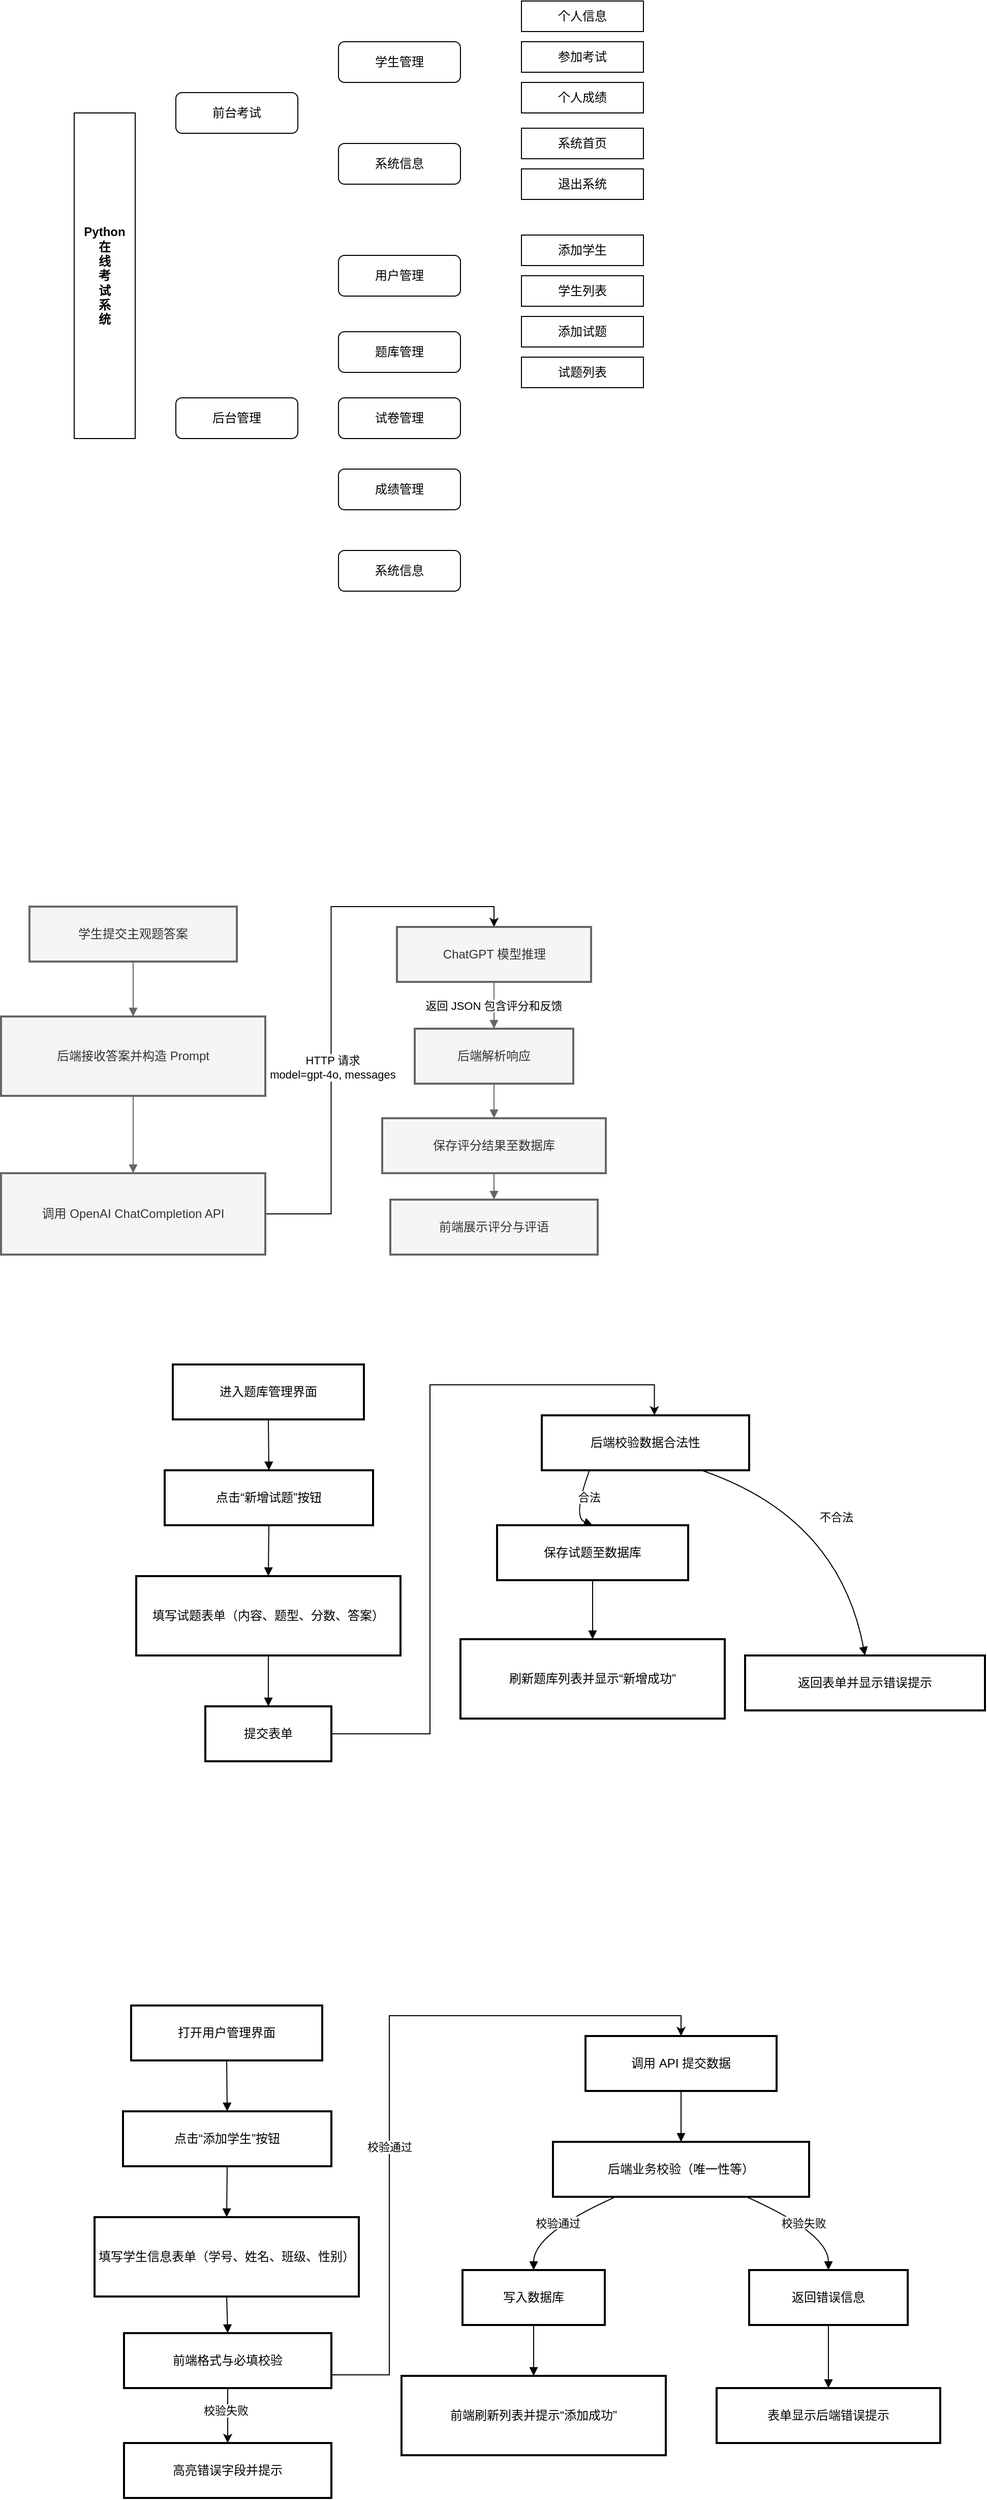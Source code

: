 <mxfile version="27.0.2">
  <diagram name="第 1 页" id="ENy3Z2RK6VqIjqDYn7DN">
    <mxGraphModel dx="1427" dy="733" grid="1" gridSize="10" guides="1" tooltips="1" connect="1" arrows="1" fold="1" page="1" pageScale="1" pageWidth="827" pageHeight="1169" math="0" shadow="0">
      <root>
        <mxCell id="0" />
        <mxCell id="1" parent="0" />
        <mxCell id="DVP2Ig8tw6q0hrwCIGzc-18" value="&lt;div&gt;&lt;b&gt;Python&lt;/b&gt;&lt;/div&gt;&lt;b&gt;在&lt;/b&gt;&lt;div&gt;&lt;b&gt;线&lt;/b&gt;&lt;/div&gt;&lt;div&gt;&lt;b&gt;考&lt;/b&gt;&lt;/div&gt;&lt;div&gt;&lt;b&gt;试&lt;/b&gt;&lt;/div&gt;&lt;div&gt;&lt;b&gt;系&lt;/b&gt;&lt;/div&gt;&lt;div&gt;&lt;b&gt;统&lt;/b&gt;&lt;/div&gt;" style="rounded=0;whiteSpace=wrap;html=1;" parent="1" vertex="1">
          <mxGeometry x="100" y="350" width="60" height="320" as="geometry" />
        </mxCell>
        <mxCell id="DVP2Ig8tw6q0hrwCIGzc-20" value="前台考试" style="rounded=1;whiteSpace=wrap;html=1;" parent="1" vertex="1">
          <mxGeometry x="200" y="330" width="120" height="40" as="geometry" />
        </mxCell>
        <mxCell id="DVP2Ig8tw6q0hrwCIGzc-22" value="后台管理" style="rounded=1;whiteSpace=wrap;html=1;" parent="1" vertex="1">
          <mxGeometry x="200" y="630" width="120" height="40" as="geometry" />
        </mxCell>
        <mxCell id="DVP2Ig8tw6q0hrwCIGzc-23" value="学生管理" style="rounded=1;whiteSpace=wrap;html=1;" parent="1" vertex="1">
          <mxGeometry x="360" y="280" width="120" height="40" as="geometry" />
        </mxCell>
        <mxCell id="DVP2Ig8tw6q0hrwCIGzc-24" value="用户管理" style="rounded=1;whiteSpace=wrap;html=1;" parent="1" vertex="1">
          <mxGeometry x="360" y="490" width="120" height="40" as="geometry" />
        </mxCell>
        <mxCell id="DVP2Ig8tw6q0hrwCIGzc-25" value="题库管理" style="rounded=1;whiteSpace=wrap;html=1;" parent="1" vertex="1">
          <mxGeometry x="360" y="565" width="120" height="40" as="geometry" />
        </mxCell>
        <mxCell id="DVP2Ig8tw6q0hrwCIGzc-26" value="试卷管理" style="rounded=1;whiteSpace=wrap;html=1;" parent="1" vertex="1">
          <mxGeometry x="360" y="630" width="120" height="40" as="geometry" />
        </mxCell>
        <mxCell id="DVP2Ig8tw6q0hrwCIGzc-27" value="成绩管理" style="rounded=1;whiteSpace=wrap;html=1;" parent="1" vertex="1">
          <mxGeometry x="360" y="700" width="120" height="40" as="geometry" />
        </mxCell>
        <mxCell id="DVP2Ig8tw6q0hrwCIGzc-28" value="系统信息" style="rounded=1;whiteSpace=wrap;html=1;" parent="1" vertex="1">
          <mxGeometry x="360" y="780" width="120" height="40" as="geometry" />
        </mxCell>
        <mxCell id="DVP2Ig8tw6q0hrwCIGzc-29" value="系统信息" style="rounded=1;whiteSpace=wrap;html=1;" parent="1" vertex="1">
          <mxGeometry x="360" y="380" width="120" height="40" as="geometry" />
        </mxCell>
        <mxCell id="DVP2Ig8tw6q0hrwCIGzc-36" value="个人信息" style="rounded=0;whiteSpace=wrap;html=1;" parent="1" vertex="1">
          <mxGeometry x="540" y="240" width="120" height="30" as="geometry" />
        </mxCell>
        <mxCell id="DVP2Ig8tw6q0hrwCIGzc-37" value="参加考试" style="rounded=0;whiteSpace=wrap;html=1;" parent="1" vertex="1">
          <mxGeometry x="540" y="280" width="120" height="30" as="geometry" />
        </mxCell>
        <mxCell id="DVP2Ig8tw6q0hrwCIGzc-38" value="个人成绩" style="rounded=0;whiteSpace=wrap;html=1;" parent="1" vertex="1">
          <mxGeometry x="540" y="320" width="120" height="30" as="geometry" />
        </mxCell>
        <mxCell id="DVP2Ig8tw6q0hrwCIGzc-39" value="系统首页" style="rounded=0;whiteSpace=wrap;html=1;" parent="1" vertex="1">
          <mxGeometry x="540" y="365" width="120" height="30" as="geometry" />
        </mxCell>
        <mxCell id="DVP2Ig8tw6q0hrwCIGzc-40" value="退出系统" style="rounded=0;whiteSpace=wrap;html=1;" parent="1" vertex="1">
          <mxGeometry x="540" y="405" width="120" height="30" as="geometry" />
        </mxCell>
        <mxCell id="DVP2Ig8tw6q0hrwCIGzc-41" value="添加学生" style="rounded=0;whiteSpace=wrap;html=1;" parent="1" vertex="1">
          <mxGeometry x="540" y="470" width="120" height="30" as="geometry" />
        </mxCell>
        <mxCell id="DVP2Ig8tw6q0hrwCIGzc-42" value="学生列表" style="rounded=0;whiteSpace=wrap;html=1;" parent="1" vertex="1">
          <mxGeometry x="540" y="510" width="120" height="30" as="geometry" />
        </mxCell>
        <mxCell id="DVP2Ig8tw6q0hrwCIGzc-43" value="添加试题" style="rounded=0;whiteSpace=wrap;html=1;" parent="1" vertex="1">
          <mxGeometry x="540" y="550" width="120" height="30" as="geometry" />
        </mxCell>
        <mxCell id="DVP2Ig8tw6q0hrwCIGzc-44" value="试题列表" style="rounded=0;whiteSpace=wrap;html=1;" parent="1" vertex="1">
          <mxGeometry x="540" y="590" width="120" height="30" as="geometry" />
        </mxCell>
        <mxCell id="ghSgEY24fd3AghR2eEOr-1" value="学生提交主观题答案" style="whiteSpace=wrap;strokeWidth=2;fillColor=#f5f5f5;fontColor=#333333;strokeColor=#666666;" vertex="1" parent="1">
          <mxGeometry x="56" y="1130" width="204" height="54" as="geometry" />
        </mxCell>
        <mxCell id="ghSgEY24fd3AghR2eEOr-2" value="后端接收答案并构造 Prompt" style="whiteSpace=wrap;strokeWidth=2;fillColor=#f5f5f5;fontColor=#333333;strokeColor=#666666;" vertex="1" parent="1">
          <mxGeometry x="28" y="1238" width="260" height="78" as="geometry" />
        </mxCell>
        <mxCell id="ghSgEY24fd3AghR2eEOr-16" value="" style="edgeStyle=orthogonalEdgeStyle;rounded=0;orthogonalLoop=1;jettySize=auto;html=1;entryX=0.5;entryY=0;entryDx=0;entryDy=0;" edge="1" parent="1" source="ghSgEY24fd3AghR2eEOr-3" target="ghSgEY24fd3AghR2eEOr-4">
          <mxGeometry relative="1" as="geometry" />
        </mxCell>
        <mxCell id="ghSgEY24fd3AghR2eEOr-18" value="HTTP 请求&lt;div&gt;model=gpt-4o, messages&lt;/div&gt;" style="edgeLabel;html=1;align=center;verticalAlign=middle;resizable=0;points=[];" vertex="1" connectable="0" parent="ghSgEY24fd3AghR2eEOr-16">
          <mxGeometry x="-0.235" y="-1" relative="1" as="geometry">
            <mxPoint as="offset" />
          </mxGeometry>
        </mxCell>
        <mxCell id="ghSgEY24fd3AghR2eEOr-3" value="调用 OpenAI ChatCompletion API" style="whiteSpace=wrap;strokeWidth=2;fillColor=#f5f5f5;fontColor=#333333;strokeColor=#666666;" vertex="1" parent="1">
          <mxGeometry x="28" y="1392" width="260" height="80" as="geometry" />
        </mxCell>
        <mxCell id="ghSgEY24fd3AghR2eEOr-4" value="ChatGPT 模型推理" style="whiteSpace=wrap;strokeWidth=2;fillColor=#f5f5f5;fontColor=#333333;strokeColor=#666666;" vertex="1" parent="1">
          <mxGeometry x="417.5" y="1150" width="191" height="54" as="geometry" />
        </mxCell>
        <mxCell id="ghSgEY24fd3AghR2eEOr-5" value="后端解析响应" style="whiteSpace=wrap;strokeWidth=2;fillColor=#f5f5f5;fontColor=#333333;strokeColor=#666666;" vertex="1" parent="1">
          <mxGeometry x="435" y="1250" width="156" height="54" as="geometry" />
        </mxCell>
        <mxCell id="ghSgEY24fd3AghR2eEOr-6" value="保存评分结果至数据库" style="whiteSpace=wrap;strokeWidth=2;fillColor=#f5f5f5;fontColor=#333333;strokeColor=#666666;" vertex="1" parent="1">
          <mxGeometry x="403" y="1338" width="220" height="54" as="geometry" />
        </mxCell>
        <mxCell id="ghSgEY24fd3AghR2eEOr-7" value="前端展示评分与评语" style="whiteSpace=wrap;strokeWidth=2;fillColor=#f5f5f5;fontColor=#333333;strokeColor=#666666;" vertex="1" parent="1">
          <mxGeometry x="411" y="1418" width="204" height="54" as="geometry" />
        </mxCell>
        <mxCell id="ghSgEY24fd3AghR2eEOr-8" value="" style="curved=1;startArrow=none;endArrow=block;exitX=0.5;exitY=1;entryX=0.5;entryY=0;rounded=0;fillColor=#f5f5f5;strokeColor=#666666;" edge="1" parent="1" source="ghSgEY24fd3AghR2eEOr-1" target="ghSgEY24fd3AghR2eEOr-2">
          <mxGeometry relative="1" as="geometry">
            <Array as="points" />
          </mxGeometry>
        </mxCell>
        <mxCell id="ghSgEY24fd3AghR2eEOr-9" value="" style="curved=1;startArrow=none;endArrow=block;exitX=0.5;exitY=1;entryX=0.5;entryY=0;rounded=0;fillColor=#f5f5f5;strokeColor=#666666;" edge="1" parent="1" source="ghSgEY24fd3AghR2eEOr-2" target="ghSgEY24fd3AghR2eEOr-3">
          <mxGeometry relative="1" as="geometry">
            <Array as="points" />
          </mxGeometry>
        </mxCell>
        <mxCell id="ghSgEY24fd3AghR2eEOr-11" value="返回 JSON 包含评分和反馈" style="curved=1;startArrow=none;endArrow=block;exitX=0.5;exitY=1;entryX=0.5;entryY=0;rounded=0;fillColor=#f5f5f5;strokeColor=#666666;" edge="1" parent="1" source="ghSgEY24fd3AghR2eEOr-4" target="ghSgEY24fd3AghR2eEOr-5">
          <mxGeometry relative="1" as="geometry">
            <Array as="points" />
          </mxGeometry>
        </mxCell>
        <mxCell id="ghSgEY24fd3AghR2eEOr-12" value="" style="curved=1;startArrow=none;endArrow=block;exitX=0.5;exitY=1;entryX=0.5;entryY=0;rounded=0;fillColor=#f5f5f5;strokeColor=#666666;" edge="1" parent="1" source="ghSgEY24fd3AghR2eEOr-5" target="ghSgEY24fd3AghR2eEOr-6">
          <mxGeometry relative="1" as="geometry">
            <Array as="points" />
          </mxGeometry>
        </mxCell>
        <mxCell id="ghSgEY24fd3AghR2eEOr-13" value="" style="curved=1;startArrow=none;endArrow=block;exitX=0.5;exitY=1;entryX=0.5;entryY=0;rounded=0;fillColor=#f5f5f5;strokeColor=#666666;" edge="1" parent="1" source="ghSgEY24fd3AghR2eEOr-6" target="ghSgEY24fd3AghR2eEOr-7">
          <mxGeometry relative="1" as="geometry">
            <Array as="points" />
          </mxGeometry>
        </mxCell>
        <mxCell id="ghSgEY24fd3AghR2eEOr-19" value="进入题库管理界面" style="whiteSpace=wrap;strokeWidth=2;" vertex="1" parent="1">
          <mxGeometry x="197" y="1580" width="188" height="54" as="geometry" />
        </mxCell>
        <mxCell id="ghSgEY24fd3AghR2eEOr-20" value="点击“新增试题”按钮" style="whiteSpace=wrap;strokeWidth=2;" vertex="1" parent="1">
          <mxGeometry x="189" y="1684" width="205" height="54" as="geometry" />
        </mxCell>
        <mxCell id="ghSgEY24fd3AghR2eEOr-21" value="填写试题表单（内容、题型、分数、答案）" style="whiteSpace=wrap;strokeWidth=2;" vertex="1" parent="1">
          <mxGeometry x="161" y="1788" width="260" height="78" as="geometry" />
        </mxCell>
        <mxCell id="ghSgEY24fd3AghR2eEOr-22" value="提交表单" style="whiteSpace=wrap;strokeWidth=2;" vertex="1" parent="1">
          <mxGeometry x="229" y="1916" width="124" height="54" as="geometry" />
        </mxCell>
        <mxCell id="ghSgEY24fd3AghR2eEOr-23" value="后端校验数据合法性" style="whiteSpace=wrap;strokeWidth=2;" vertex="1" parent="1">
          <mxGeometry x="560" y="1630" width="204" height="54" as="geometry" />
        </mxCell>
        <mxCell id="ghSgEY24fd3AghR2eEOr-24" value="保存试题至数据库" style="whiteSpace=wrap;strokeWidth=2;" vertex="1" parent="1">
          <mxGeometry x="516" y="1738" width="188" height="54" as="geometry" />
        </mxCell>
        <mxCell id="ghSgEY24fd3AghR2eEOr-25" value="返回表单并显示错误提示" style="whiteSpace=wrap;strokeWidth=2;" vertex="1" parent="1">
          <mxGeometry x="760" y="1866" width="236" height="54" as="geometry" />
        </mxCell>
        <mxCell id="ghSgEY24fd3AghR2eEOr-26" value="刷新题库列表并显示“新增成功”" style="whiteSpace=wrap;strokeWidth=2;" vertex="1" parent="1">
          <mxGeometry x="480" y="1850" width="260" height="78" as="geometry" />
        </mxCell>
        <mxCell id="ghSgEY24fd3AghR2eEOr-27" value="" style="curved=1;startArrow=none;endArrow=block;exitX=0.5;exitY=1;entryX=0.5;entryY=0;rounded=0;" edge="1" parent="1" source="ghSgEY24fd3AghR2eEOr-19" target="ghSgEY24fd3AghR2eEOr-20">
          <mxGeometry relative="1" as="geometry">
            <Array as="points" />
          </mxGeometry>
        </mxCell>
        <mxCell id="ghSgEY24fd3AghR2eEOr-28" value="" style="curved=1;startArrow=none;endArrow=block;exitX=0.5;exitY=1;entryX=0.5;entryY=0;rounded=0;" edge="1" parent="1" source="ghSgEY24fd3AghR2eEOr-20" target="ghSgEY24fd3AghR2eEOr-21">
          <mxGeometry relative="1" as="geometry">
            <Array as="points" />
          </mxGeometry>
        </mxCell>
        <mxCell id="ghSgEY24fd3AghR2eEOr-29" value="" style="curved=1;startArrow=none;endArrow=block;exitX=0.5;exitY=1;entryX=0.5;entryY=0;rounded=0;" edge="1" parent="1" source="ghSgEY24fd3AghR2eEOr-21" target="ghSgEY24fd3AghR2eEOr-22">
          <mxGeometry relative="1" as="geometry">
            <Array as="points" />
          </mxGeometry>
        </mxCell>
        <mxCell id="ghSgEY24fd3AghR2eEOr-31" value="合法" style="curved=1;startArrow=none;endArrow=block;exitX=0.23;exitY=1;entryX=0.5;entryY=-0.01;rounded=0;" edge="1" parent="1" source="ghSgEY24fd3AghR2eEOr-23" target="ghSgEY24fd3AghR2eEOr-24">
          <mxGeometry x="-0.308" y="9" relative="1" as="geometry">
            <Array as="points">
              <mxPoint x="590" y="1730" />
            </Array>
            <mxPoint as="offset" />
          </mxGeometry>
        </mxCell>
        <mxCell id="ghSgEY24fd3AghR2eEOr-32" value="不合法" style="curved=1;startArrow=none;endArrow=block;exitX=0.77;exitY=1;entryX=0.5;entryY=-0.01;rounded=0;" edge="1" parent="1" source="ghSgEY24fd3AghR2eEOr-23" target="ghSgEY24fd3AghR2eEOr-25">
          <mxGeometry relative="1" as="geometry">
            <Array as="points">
              <mxPoint x="852" y="1730" />
            </Array>
          </mxGeometry>
        </mxCell>
        <mxCell id="ghSgEY24fd3AghR2eEOr-33" value="" style="curved=1;startArrow=none;endArrow=block;exitX=0.5;exitY=0.99;entryX=0.5;entryY=0;rounded=0;" edge="1" parent="1" source="ghSgEY24fd3AghR2eEOr-24" target="ghSgEY24fd3AghR2eEOr-26">
          <mxGeometry relative="1" as="geometry">
            <Array as="points" />
          </mxGeometry>
        </mxCell>
        <mxCell id="ghSgEY24fd3AghR2eEOr-34" style="edgeStyle=orthogonalEdgeStyle;rounded=0;orthogonalLoop=1;jettySize=auto;html=1;entryX=0.543;entryY=-0.001;entryDx=0;entryDy=0;entryPerimeter=0;" edge="1" parent="1" source="ghSgEY24fd3AghR2eEOr-22" target="ghSgEY24fd3AghR2eEOr-23">
          <mxGeometry relative="1" as="geometry">
            <Array as="points">
              <mxPoint x="450" y="1943" />
              <mxPoint x="450" y="1600" />
              <mxPoint x="671" y="1600" />
            </Array>
          </mxGeometry>
        </mxCell>
        <mxCell id="ghSgEY24fd3AghR2eEOr-35" value="打开用户管理界面" style="whiteSpace=wrap;strokeWidth=2;" vertex="1" parent="1">
          <mxGeometry x="156" y="2210" width="188" height="54" as="geometry" />
        </mxCell>
        <mxCell id="ghSgEY24fd3AghR2eEOr-36" value="点击“添加学生”按钮" style="whiteSpace=wrap;strokeWidth=2;" vertex="1" parent="1">
          <mxGeometry x="148" y="2314" width="205" height="54" as="geometry" />
        </mxCell>
        <mxCell id="ghSgEY24fd3AghR2eEOr-37" value="填写学生信息表单（学号、姓名、班级、性别）" style="whiteSpace=wrap;strokeWidth=2;" vertex="1" parent="1">
          <mxGeometry x="120" y="2418" width="260" height="78" as="geometry" />
        </mxCell>
        <mxCell id="ghSgEY24fd3AghR2eEOr-80" value="" style="edgeStyle=orthogonalEdgeStyle;rounded=0;orthogonalLoop=1;jettySize=auto;html=1;entryX=0.5;entryY=0;entryDx=0;entryDy=0;" edge="1" parent="1" source="ghSgEY24fd3AghR2eEOr-38" target="ghSgEY24fd3AghR2eEOr-68">
          <mxGeometry relative="1" as="geometry">
            <Array as="points">
              <mxPoint x="410" y="2573" />
              <mxPoint x="410" y="2220" />
              <mxPoint x="697" y="2220" />
            </Array>
          </mxGeometry>
        </mxCell>
        <mxCell id="ghSgEY24fd3AghR2eEOr-82" value="校验通过" style="edgeLabel;html=1;align=center;verticalAlign=middle;resizable=0;points=[];" vertex="1" connectable="0" parent="ghSgEY24fd3AghR2eEOr-80">
          <mxGeometry x="-0.219" relative="1" as="geometry">
            <mxPoint y="-1" as="offset" />
          </mxGeometry>
        </mxCell>
        <mxCell id="ghSgEY24fd3AghR2eEOr-83" value="" style="edgeStyle=orthogonalEdgeStyle;rounded=0;orthogonalLoop=1;jettySize=auto;html=1;" edge="1" parent="1" source="ghSgEY24fd3AghR2eEOr-38" target="ghSgEY24fd3AghR2eEOr-69">
          <mxGeometry relative="1" as="geometry" />
        </mxCell>
        <mxCell id="ghSgEY24fd3AghR2eEOr-84" value="校验失败" style="edgeLabel;html=1;align=center;verticalAlign=middle;resizable=0;points=[];" vertex="1" connectable="0" parent="ghSgEY24fd3AghR2eEOr-83">
          <mxGeometry x="-0.199" y="-2" relative="1" as="geometry">
            <mxPoint as="offset" />
          </mxGeometry>
        </mxCell>
        <mxCell id="ghSgEY24fd3AghR2eEOr-38" value="前端格式与必填校验" style="whiteSpace=wrap;strokeWidth=2;" vertex="1" parent="1">
          <mxGeometry x="149" y="2532" width="204" height="54" as="geometry" />
        </mxCell>
        <mxCell id="ghSgEY24fd3AghR2eEOr-46" value="" style="curved=1;startArrow=none;endArrow=block;exitX=0.5;exitY=1;entryX=0.5;entryY=0;rounded=0;" edge="1" parent="1" source="ghSgEY24fd3AghR2eEOr-35" target="ghSgEY24fd3AghR2eEOr-36">
          <mxGeometry relative="1" as="geometry">
            <Array as="points" />
          </mxGeometry>
        </mxCell>
        <mxCell id="ghSgEY24fd3AghR2eEOr-47" value="" style="curved=1;startArrow=none;endArrow=block;exitX=0.5;exitY=1;entryX=0.5;entryY=0;rounded=0;" edge="1" parent="1" source="ghSgEY24fd3AghR2eEOr-36" target="ghSgEY24fd3AghR2eEOr-37">
          <mxGeometry relative="1" as="geometry">
            <Array as="points" />
          </mxGeometry>
        </mxCell>
        <mxCell id="ghSgEY24fd3AghR2eEOr-48" value="" style="curved=1;startArrow=none;endArrow=block;exitX=0.5;exitY=1;entryX=0.5;entryY=0;rounded=0;" edge="1" parent="1" source="ghSgEY24fd3AghR2eEOr-37" target="ghSgEY24fd3AghR2eEOr-38">
          <mxGeometry relative="1" as="geometry">
            <Array as="points" />
          </mxGeometry>
        </mxCell>
        <mxCell id="ghSgEY24fd3AghR2eEOr-68" value="调用 API 提交数据" style="whiteSpace=wrap;strokeWidth=2;" vertex="1" parent="1">
          <mxGeometry x="603" y="2240" width="188" height="54" as="geometry" />
        </mxCell>
        <mxCell id="ghSgEY24fd3AghR2eEOr-69" value="高亮错误字段并提示" style="whiteSpace=wrap;strokeWidth=2;" vertex="1" parent="1">
          <mxGeometry x="149" y="2640" width="204" height="54" as="geometry" />
        </mxCell>
        <mxCell id="ghSgEY24fd3AghR2eEOr-70" value="后端业务校验（唯一性等）" style="whiteSpace=wrap;strokeWidth=2;" vertex="1" parent="1">
          <mxGeometry x="571" y="2344" width="252" height="54" as="geometry" />
        </mxCell>
        <mxCell id="ghSgEY24fd3AghR2eEOr-71" value="写入数据库" style="whiteSpace=wrap;strokeWidth=2;" vertex="1" parent="1">
          <mxGeometry x="482" y="2470" width="140" height="54" as="geometry" />
        </mxCell>
        <mxCell id="ghSgEY24fd3AghR2eEOr-72" value="返回错误信息" style="whiteSpace=wrap;strokeWidth=2;" vertex="1" parent="1">
          <mxGeometry x="764" y="2470" width="156" height="54" as="geometry" />
        </mxCell>
        <mxCell id="ghSgEY24fd3AghR2eEOr-73" value="前端刷新列表并提示“添加成功”" style="whiteSpace=wrap;strokeWidth=2;" vertex="1" parent="1">
          <mxGeometry x="422" y="2574" width="260" height="78" as="geometry" />
        </mxCell>
        <mxCell id="ghSgEY24fd3AghR2eEOr-74" value="表单显示后端错误提示" style="whiteSpace=wrap;strokeWidth=2;" vertex="1" parent="1">
          <mxGeometry x="732" y="2586" width="220" height="54" as="geometry" />
        </mxCell>
        <mxCell id="ghSgEY24fd3AghR2eEOr-75" value="" style="curved=1;startArrow=none;endArrow=block;exitX=0.5;exitY=0.99;entryX=0.5;entryY=-0.01;rounded=0;" edge="1" parent="1" source="ghSgEY24fd3AghR2eEOr-68" target="ghSgEY24fd3AghR2eEOr-70">
          <mxGeometry relative="1" as="geometry">
            <Array as="points" />
          </mxGeometry>
        </mxCell>
        <mxCell id="ghSgEY24fd3AghR2eEOr-76" value="校验通过" style="curved=1;startArrow=none;endArrow=block;exitX=0.25;exitY=0.99;entryX=0.5;entryY=0.01;rounded=0;" edge="1" parent="1" source="ghSgEY24fd3AghR2eEOr-70" target="ghSgEY24fd3AghR2eEOr-71">
          <mxGeometry relative="1" as="geometry">
            <Array as="points">
              <mxPoint x="552" y="2434" />
            </Array>
          </mxGeometry>
        </mxCell>
        <mxCell id="ghSgEY24fd3AghR2eEOr-77" value="校验失败" style="curved=1;startArrow=none;endArrow=block;exitX=0.75;exitY=0.99;entryX=0.5;entryY=0.01;rounded=0;" edge="1" parent="1" source="ghSgEY24fd3AghR2eEOr-70" target="ghSgEY24fd3AghR2eEOr-72">
          <mxGeometry relative="1" as="geometry">
            <Array as="points">
              <mxPoint x="842" y="2434" />
            </Array>
          </mxGeometry>
        </mxCell>
        <mxCell id="ghSgEY24fd3AghR2eEOr-78" value="" style="curved=1;startArrow=none;endArrow=block;exitX=0.5;exitY=1.01;entryX=0.5;entryY=0;rounded=0;" edge="1" parent="1" source="ghSgEY24fd3AghR2eEOr-71" target="ghSgEY24fd3AghR2eEOr-73">
          <mxGeometry relative="1" as="geometry">
            <Array as="points" />
          </mxGeometry>
        </mxCell>
        <mxCell id="ghSgEY24fd3AghR2eEOr-79" value="" style="curved=1;startArrow=none;endArrow=block;exitX=0.5;exitY=1.01;entryX=0.5;entryY=0.01;rounded=0;" edge="1" parent="1" source="ghSgEY24fd3AghR2eEOr-72" target="ghSgEY24fd3AghR2eEOr-74">
          <mxGeometry relative="1" as="geometry">
            <Array as="points" />
          </mxGeometry>
        </mxCell>
      </root>
    </mxGraphModel>
  </diagram>
</mxfile>
